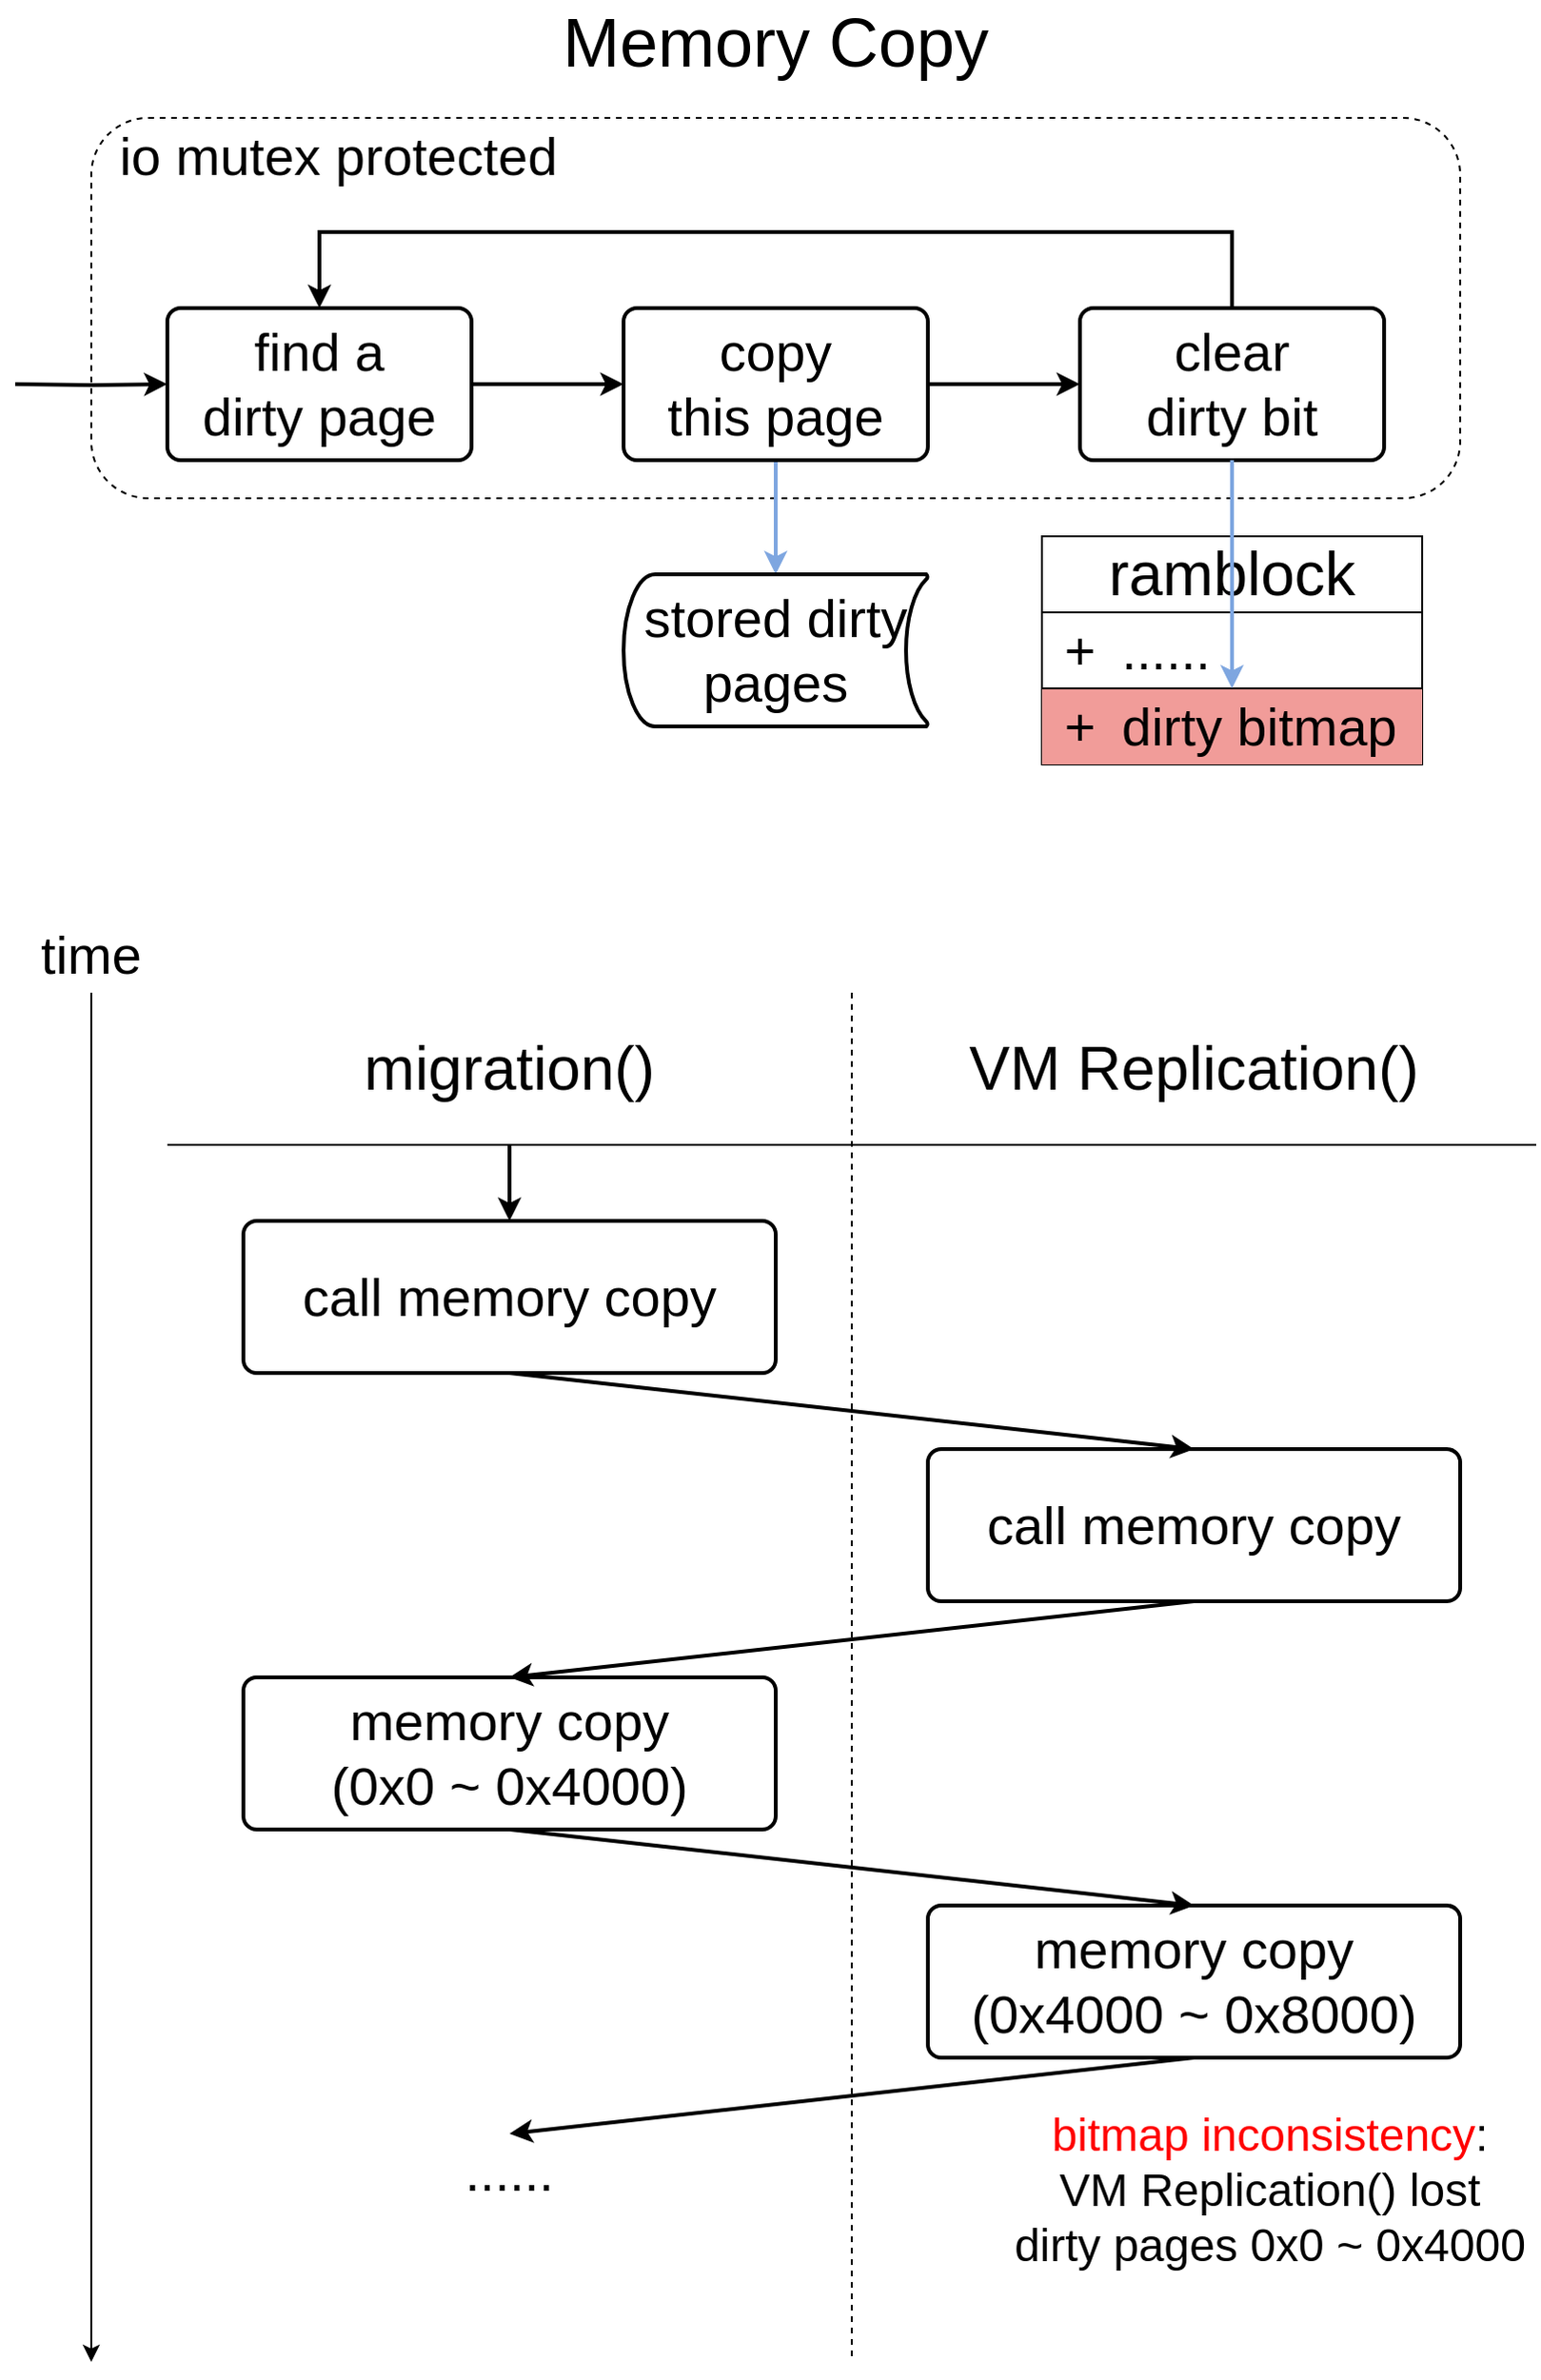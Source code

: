 <mxfile version="21.6.5" type="github">
  <diagram name="第 1 页" id="EY3_aisOXdH9Kx0FkYBI">
    <mxGraphModel dx="2846" dy="1156" grid="1" gridSize="10" guides="1" tooltips="1" connect="1" arrows="1" fold="1" page="1" pageScale="1" pageWidth="827" pageHeight="1169" math="0" shadow="0">
      <root>
        <mxCell id="0" />
        <mxCell id="1" parent="0" />
        <mxCell id="ishG9rqOGMH_VzQvLVgV-1" value="&lt;font style=&quot;font-size: 36px;&quot;&gt;Memory Copy&lt;/font&gt;" style="text;html=1;strokeColor=none;fillColor=none;align=center;verticalAlign=middle;whiteSpace=wrap;rounded=0;" parent="1" vertex="1">
          <mxGeometry x="240" y="160" width="320" height="40" as="geometry" />
        </mxCell>
        <mxCell id="ishG9rqOGMH_VzQvLVgV-2" value="" style="rounded=1;whiteSpace=wrap;html=1;fillColor=none;dashed=1;" parent="1" vertex="1">
          <mxGeometry x="40" y="220" width="720" height="200" as="geometry" />
        </mxCell>
        <mxCell id="ishG9rqOGMH_VzQvLVgV-3" value="&lt;font style=&quot;font-size: 28px;&quot;&gt;io mutex protected&lt;/font&gt;" style="text;html=1;strokeColor=none;fillColor=none;align=center;verticalAlign=middle;whiteSpace=wrap;rounded=0;" parent="1" vertex="1">
          <mxGeometry x="40" y="220" width="260" height="40" as="geometry" />
        </mxCell>
        <mxCell id="ishG9rqOGMH_VzQvLVgV-9" style="edgeStyle=orthogonalEdgeStyle;rounded=0;orthogonalLoop=1;jettySize=auto;html=1;exitX=1;exitY=0.5;exitDx=0;exitDy=0;entryX=0;entryY=0.5;entryDx=0;entryDy=0;strokeWidth=2;" parent="1" source="ishG9rqOGMH_VzQvLVgV-6" target="ishG9rqOGMH_VzQvLVgV-7" edge="1">
          <mxGeometry relative="1" as="geometry" />
        </mxCell>
        <mxCell id="ishG9rqOGMH_VzQvLVgV-6" value="&lt;font style=&quot;font-size: 28px;&quot;&gt;find a&lt;br style=&quot;border-color: var(--border-color);&quot;&gt;dirty page&lt;/font&gt;" style="rounded=1;whiteSpace=wrap;html=1;absoluteArcSize=1;arcSize=14;strokeWidth=2;" parent="1" vertex="1">
          <mxGeometry x="80" y="320" width="160" height="80" as="geometry" />
        </mxCell>
        <mxCell id="ishG9rqOGMH_VzQvLVgV-10" style="edgeStyle=orthogonalEdgeStyle;rounded=0;orthogonalLoop=1;jettySize=auto;html=1;exitX=1;exitY=0.5;exitDx=0;exitDy=0;entryX=0;entryY=0.5;entryDx=0;entryDy=0;strokeWidth=2;" parent="1" source="ishG9rqOGMH_VzQvLVgV-7" target="ishG9rqOGMH_VzQvLVgV-8" edge="1">
          <mxGeometry relative="1" as="geometry" />
        </mxCell>
        <mxCell id="ishG9rqOGMH_VzQvLVgV-15" style="edgeStyle=orthogonalEdgeStyle;rounded=0;orthogonalLoop=1;jettySize=auto;html=1;exitX=0.5;exitY=1;exitDx=0;exitDy=0;entryX=0.5;entryY=0;entryDx=0;entryDy=0;entryPerimeter=0;strokeWidth=2;strokeColor=#7EA6E0;" parent="1" source="ishG9rqOGMH_VzQvLVgV-7" target="ishG9rqOGMH_VzQvLVgV-14" edge="1">
          <mxGeometry relative="1" as="geometry" />
        </mxCell>
        <mxCell id="ishG9rqOGMH_VzQvLVgV-7" value="&lt;font style=&quot;font-size: 28px;&quot;&gt;copy&lt;br style=&quot;border-color: var(--border-color);&quot;&gt;this page&lt;/font&gt;" style="rounded=1;whiteSpace=wrap;html=1;absoluteArcSize=1;arcSize=14;strokeWidth=2;" parent="1" vertex="1">
          <mxGeometry x="320" y="320" width="160" height="80" as="geometry" />
        </mxCell>
        <mxCell id="ishG9rqOGMH_VzQvLVgV-11" style="edgeStyle=orthogonalEdgeStyle;rounded=0;orthogonalLoop=1;jettySize=auto;html=1;exitX=0.5;exitY=0;exitDx=0;exitDy=0;entryX=0.5;entryY=0;entryDx=0;entryDy=0;strokeWidth=2;" parent="1" source="ishG9rqOGMH_VzQvLVgV-8" target="ishG9rqOGMH_VzQvLVgV-6" edge="1">
          <mxGeometry relative="1" as="geometry">
            <Array as="points">
              <mxPoint x="640" y="280" />
              <mxPoint x="160" y="280" />
            </Array>
          </mxGeometry>
        </mxCell>
        <mxCell id="ishG9rqOGMH_VzQvLVgV-8" value="&lt;span style=&quot;font-size: 28px;&quot;&gt;clear&lt;br&gt;dirty bit&lt;/span&gt;" style="rounded=1;whiteSpace=wrap;html=1;absoluteArcSize=1;arcSize=14;strokeWidth=2;" parent="1" vertex="1">
          <mxGeometry x="560" y="320" width="160" height="80" as="geometry" />
        </mxCell>
        <mxCell id="ishG9rqOGMH_VzQvLVgV-13" style="edgeStyle=orthogonalEdgeStyle;rounded=0;orthogonalLoop=1;jettySize=auto;html=1;exitX=1;exitY=0.5;exitDx=0;exitDy=0;entryX=0;entryY=0.5;entryDx=0;entryDy=0;strokeWidth=2;" parent="1" target="ishG9rqOGMH_VzQvLVgV-6" edge="1">
          <mxGeometry relative="1" as="geometry">
            <mxPoint y="360" as="sourcePoint" />
          </mxGeometry>
        </mxCell>
        <mxCell id="ishG9rqOGMH_VzQvLVgV-14" value="&lt;font style=&quot;font-size: 28px;&quot;&gt;stored dirty pages&lt;/font&gt;" style="strokeWidth=2;html=1;shape=mxgraph.flowchart.stored_data;whiteSpace=wrap;" parent="1" vertex="1">
          <mxGeometry x="320" y="460" width="160" height="80" as="geometry" />
        </mxCell>
        <mxCell id="ishG9rqOGMH_VzQvLVgV-16" value="" style="rounded=0;whiteSpace=wrap;html=1;align=left;" parent="1" vertex="1">
          <mxGeometry x="540" y="480" width="200" height="80" as="geometry" />
        </mxCell>
        <mxCell id="ishG9rqOGMH_VzQvLVgV-17" value="&lt;font style=&quot;font-size: 32px;&quot;&gt;ramblock&lt;/font&gt;" style="rounded=0;whiteSpace=wrap;html=1;" parent="1" vertex="1">
          <mxGeometry x="540" y="440" width="200" height="40" as="geometry" />
        </mxCell>
        <mxCell id="ishG9rqOGMH_VzQvLVgV-18" value="&lt;span style=&quot;background-color: initial;&quot;&gt;&lt;font style=&quot;font-size: 28px;&quot;&gt;dirty bitmap&lt;/font&gt;&lt;/span&gt;" style="text;html=1;strokeColor=none;fillColor=#F19C99;align=left;verticalAlign=middle;whiteSpace=wrap;rounded=0;" parent="1" vertex="1">
          <mxGeometry x="580" y="520" width="160" height="40" as="geometry" />
        </mxCell>
        <mxCell id="ishG9rqOGMH_VzQvLVgV-19" value="&lt;font style=&quot;font-size: 28px;&quot;&gt;+&lt;/font&gt;" style="text;html=1;strokeColor=none;fillColor=#F19C99;align=center;verticalAlign=middle;whiteSpace=wrap;rounded=0;" parent="1" vertex="1">
          <mxGeometry x="540" y="520" width="40" height="40" as="geometry" />
        </mxCell>
        <mxCell id="ishG9rqOGMH_VzQvLVgV-24" value="&lt;span style=&quot;background-color: initial;&quot;&gt;&lt;font style=&quot;font-size: 28px;&quot;&gt;......&lt;/font&gt;&lt;/span&gt;" style="text;html=1;strokeColor=none;fillColor=none;align=left;verticalAlign=middle;whiteSpace=wrap;rounded=0;" parent="1" vertex="1">
          <mxGeometry x="580" y="480" width="160" height="40" as="geometry" />
        </mxCell>
        <mxCell id="ishG9rqOGMH_VzQvLVgV-25" value="&lt;font style=&quot;font-size: 28px;&quot;&gt;+&lt;/font&gt;" style="text;html=1;strokeColor=none;fillColor=none;align=center;verticalAlign=middle;whiteSpace=wrap;rounded=0;" parent="1" vertex="1">
          <mxGeometry x="540" y="480" width="40" height="40" as="geometry" />
        </mxCell>
        <mxCell id="ishG9rqOGMH_VzQvLVgV-26" value="" style="endArrow=none;html=1;rounded=0;entryX=1;entryY=1;entryDx=0;entryDy=0;exitX=0;exitY=1;exitDx=0;exitDy=0;" parent="1" source="ishG9rqOGMH_VzQvLVgV-25" target="ishG9rqOGMH_VzQvLVgV-24" edge="1">
          <mxGeometry width="50" height="50" relative="1" as="geometry">
            <mxPoint x="540" y="600" as="sourcePoint" />
            <mxPoint x="590" y="550" as="targetPoint" />
          </mxGeometry>
        </mxCell>
        <mxCell id="ishG9rqOGMH_VzQvLVgV-27" style="edgeStyle=orthogonalEdgeStyle;rounded=0;orthogonalLoop=1;jettySize=auto;html=1;exitX=0.5;exitY=1;exitDx=0;exitDy=0;strokeWidth=2;strokeColor=#7EA6E0;" parent="1" source="ishG9rqOGMH_VzQvLVgV-8" edge="1">
          <mxGeometry relative="1" as="geometry">
            <mxPoint x="640" y="520" as="targetPoint" />
          </mxGeometry>
        </mxCell>
        <mxCell id="Km2JLHTvx9L6UzMX3DBl-1" value="&lt;font style=&quot;font-size: 32px;&quot;&gt;migration()&lt;/font&gt;" style="rounded=0;whiteSpace=wrap;html=1;fillColor=none;strokeColor=none;" vertex="1" parent="1">
          <mxGeometry x="80" y="680" width="360" height="80" as="geometry" />
        </mxCell>
        <mxCell id="Km2JLHTvx9L6UzMX3DBl-2" value="&lt;font style=&quot;font-size: 32px;&quot;&gt;VM Replication()&lt;/font&gt;" style="rounded=0;whiteSpace=wrap;html=1;fillColor=none;strokeColor=none;" vertex="1" parent="1">
          <mxGeometry x="440" y="680" width="360" height="80" as="geometry" />
        </mxCell>
        <mxCell id="Km2JLHTvx9L6UzMX3DBl-3" value="" style="endArrow=classic;html=1;rounded=0;endFill=1;" edge="1" parent="1">
          <mxGeometry width="50" height="50" relative="1" as="geometry">
            <mxPoint x="40" y="680" as="sourcePoint" />
            <mxPoint x="40" y="1400" as="targetPoint" />
          </mxGeometry>
        </mxCell>
        <mxCell id="Km2JLHTvx9L6UzMX3DBl-5" value="" style="endArrow=none;html=1;rounded=0;entryX=1;entryY=1;entryDx=0;entryDy=0;" edge="1" parent="1" target="Km2JLHTvx9L6UzMX3DBl-2">
          <mxGeometry width="50" height="50" relative="1" as="geometry">
            <mxPoint x="80" y="760" as="sourcePoint" />
            <mxPoint x="50" y="710" as="targetPoint" />
          </mxGeometry>
        </mxCell>
        <mxCell id="Km2JLHTvx9L6UzMX3DBl-6" value="&lt;font style=&quot;font-size: 28px;&quot;&gt;time&lt;/font&gt;" style="text;html=1;strokeColor=none;fillColor=none;align=center;verticalAlign=middle;whiteSpace=wrap;rounded=0;" vertex="1" parent="1">
          <mxGeometry y="640" width="80" height="40" as="geometry" />
        </mxCell>
        <mxCell id="Km2JLHTvx9L6UzMX3DBl-7" value="&lt;font style=&quot;font-size: 28px;&quot;&gt;call memory copy&lt;/font&gt;" style="rounded=1;whiteSpace=wrap;html=1;absoluteArcSize=1;arcSize=14;strokeWidth=2;" vertex="1" parent="1">
          <mxGeometry x="120" y="800" width="280" height="80" as="geometry" />
        </mxCell>
        <mxCell id="Km2JLHTvx9L6UzMX3DBl-8" value="&lt;font style=&quot;font-size: 28px;&quot;&gt;call memory copy&lt;/font&gt;" style="rounded=1;whiteSpace=wrap;html=1;absoluteArcSize=1;arcSize=14;strokeWidth=2;" vertex="1" parent="1">
          <mxGeometry x="480" y="920" width="280" height="80" as="geometry" />
        </mxCell>
        <mxCell id="Km2JLHTvx9L6UzMX3DBl-9" value="" style="endArrow=none;html=1;rounded=0;dashed=1;" edge="1" parent="1">
          <mxGeometry width="50" height="50" relative="1" as="geometry">
            <mxPoint x="440" y="680" as="sourcePoint" />
            <mxPoint x="440" y="1400" as="targetPoint" />
          </mxGeometry>
        </mxCell>
        <mxCell id="Km2JLHTvx9L6UzMX3DBl-10" value="" style="endArrow=classic;html=1;rounded=0;entryX=0.5;entryY=0;entryDx=0;entryDy=0;strokeWidth=2;" edge="1" parent="1" target="Km2JLHTvx9L6UzMX3DBl-7">
          <mxGeometry width="50" height="50" relative="1" as="geometry">
            <mxPoint x="260" y="760" as="sourcePoint" />
            <mxPoint x="310" y="710" as="targetPoint" />
          </mxGeometry>
        </mxCell>
        <mxCell id="Km2JLHTvx9L6UzMX3DBl-11" value="" style="endArrow=classic;html=1;rounded=0;entryX=0.5;entryY=0;entryDx=0;entryDy=0;strokeWidth=2;" edge="1" parent="1" target="Km2JLHTvx9L6UzMX3DBl-8">
          <mxGeometry width="50" height="50" relative="1" as="geometry">
            <mxPoint x="260" y="880" as="sourcePoint" />
            <mxPoint x="310" y="830" as="targetPoint" />
          </mxGeometry>
        </mxCell>
        <mxCell id="Km2JLHTvx9L6UzMX3DBl-12" value="&lt;font style=&quot;font-size: 28px;&quot;&gt;memory copy&lt;br&gt;(0x0 ~ 0x4000)&lt;/font&gt;" style="rounded=1;whiteSpace=wrap;html=1;absoluteArcSize=1;arcSize=14;strokeWidth=2;" vertex="1" parent="1">
          <mxGeometry x="120" y="1040" width="280" height="80" as="geometry" />
        </mxCell>
        <mxCell id="Km2JLHTvx9L6UzMX3DBl-13" value="&lt;font style=&quot;font-size: 28px;&quot;&gt;memory copy&lt;br&gt;(0x4000 ~ 0x8000)&lt;/font&gt;" style="rounded=1;whiteSpace=wrap;html=1;absoluteArcSize=1;arcSize=14;strokeWidth=2;" vertex="1" parent="1">
          <mxGeometry x="480" y="1160" width="280" height="80" as="geometry" />
        </mxCell>
        <mxCell id="Km2JLHTvx9L6UzMX3DBl-14" value="" style="endArrow=classic;html=1;rounded=0;exitX=0.5;exitY=1;exitDx=0;exitDy=0;entryX=0.5;entryY=0;entryDx=0;entryDy=0;strokeWidth=2;" edge="1" parent="1" source="Km2JLHTvx9L6UzMX3DBl-8" target="Km2JLHTvx9L6UzMX3DBl-12">
          <mxGeometry width="50" height="50" relative="1" as="geometry">
            <mxPoint x="640" y="1000" as="sourcePoint" />
            <mxPoint x="690" y="950" as="targetPoint" />
          </mxGeometry>
        </mxCell>
        <mxCell id="Km2JLHTvx9L6UzMX3DBl-15" value="" style="endArrow=classic;html=1;rounded=0;entryX=0.5;entryY=0;entryDx=0;entryDy=0;strokeWidth=2;exitX=0.5;exitY=1;exitDx=0;exitDy=0;" edge="1" parent="1" source="Km2JLHTvx9L6UzMX3DBl-12" target="Km2JLHTvx9L6UzMX3DBl-13">
          <mxGeometry width="50" height="50" relative="1" as="geometry">
            <mxPoint x="270" y="890" as="sourcePoint" />
            <mxPoint x="630" y="930" as="targetPoint" />
          </mxGeometry>
        </mxCell>
        <mxCell id="Km2JLHTvx9L6UzMX3DBl-16" value="&lt;font style=&quot;font-size: 28px;&quot;&gt;......&lt;/font&gt;" style="text;html=1;strokeColor=none;fillColor=none;align=center;verticalAlign=middle;whiteSpace=wrap;rounded=0;" vertex="1" parent="1">
          <mxGeometry x="160" y="1280" width="200" height="40" as="geometry" />
        </mxCell>
        <mxCell id="Km2JLHTvx9L6UzMX3DBl-18" value="&lt;font style=&quot;font-size: 24px;&quot;&gt;&lt;font color=&quot;#ff0000&quot;&gt;bitmap inconsistency&lt;/font&gt;:&lt;br&gt;VM Replication() lost&lt;br&gt;dirty pages 0x0 ~ 0x4000&lt;/font&gt;" style="text;html=1;strokeColor=none;fillColor=none;align=center;verticalAlign=middle;whiteSpace=wrap;rounded=0;" vertex="1" parent="1">
          <mxGeometry x="520" y="1270" width="280" height="80" as="geometry" />
        </mxCell>
        <mxCell id="Km2JLHTvx9L6UzMX3DBl-19" value="" style="endArrow=classic;html=1;rounded=0;exitX=0.5;exitY=1;exitDx=0;exitDy=0;strokeWidth=2;" edge="1" parent="1" source="Km2JLHTvx9L6UzMX3DBl-13">
          <mxGeometry width="50" height="50" relative="1" as="geometry">
            <mxPoint x="630" y="1010" as="sourcePoint" />
            <mxPoint x="260" y="1280" as="targetPoint" />
          </mxGeometry>
        </mxCell>
      </root>
    </mxGraphModel>
  </diagram>
</mxfile>
